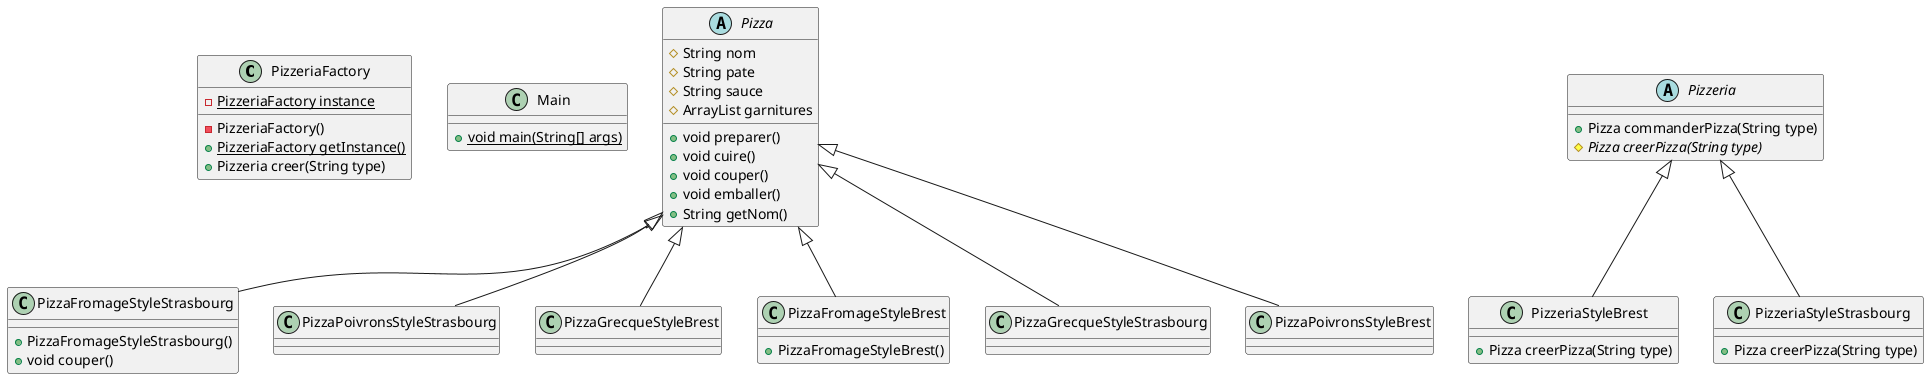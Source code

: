 @startuml
class PizzeriaFactory [[java:main.java.Fabrique.PizzeriaFactory]] {
	-{static}PizzeriaFactory instance
	-PizzeriaFactory()
	+{static}PizzeriaFactory getInstance()
	+Pizzeria creer(String type)
}
class Main [[java:main.java.Main.Main]] {
	+{static}void main(String[] args)
}
class PizzaFromageStyleStrasbourg [[java:main.java.Pizza.PizzaFromageStyleStrasbourg]] {
	+PizzaFromageStyleStrasbourg()
	+void couper()
}

Pizza <|-- PizzaFromageStyleStrasbourg
class PizzaPoivronsStyleStrasbourg [[java:main.java.Pizza.PizzaPoivronsStyleStrasbourg]] {
}

Pizza <|-- PizzaPoivronsStyleStrasbourg
class PizzaGrecqueStyleBrest [[java:main.java.Pizza.PizzaGrecqueStyleBrest]] {
}

Pizza <|-- PizzaGrecqueStyleBrest
abstract class Pizzeria [[java:main.java.Pizza.Pizzeria]] {
	+Pizza commanderPizza(String type)
	#{abstract}Pizza creerPizza(String type)
}
class PizzeriaStyleBrest [[java:main.java.Pizza.PizzeriaStyleBrest]] {
	+Pizza creerPizza(String type)
}

Pizzeria <|-- PizzeriaStyleBrest
abstract class Pizza [[java:main.java.Pizza.Pizza]] {
	#String nom
	#String pate
	#String sauce
	#ArrayList garnitures
	+void preparer()
	+void cuire()
	+void couper()
	+void emballer()
	+String getNom()
}
class PizzaFromageStyleBrest [[java:main.java.Pizza.PizzaFromageStyleBrest]] {
	+PizzaFromageStyleBrest()
}

Pizza <|-- PizzaFromageStyleBrest
class PizzaGrecqueStyleStrasbourg [[java:main.java.Pizza.PizzaGrecqueStyleStrasbourg]] {
}

Pizza <|-- PizzaGrecqueStyleStrasbourg
class PizzeriaStyleStrasbourg [[java:main.java.Pizza.PizzeriaStyleStrasbourg]] {
	+Pizza creerPizza(String type)
}

Pizzeria <|-- PizzeriaStyleStrasbourg
class PizzaPoivronsStyleBrest [[java:main.java.Pizza.PizzaPoivronsStyleBrest]] {
}

Pizza <|-- PizzaPoivronsStyleBrest
@enduml